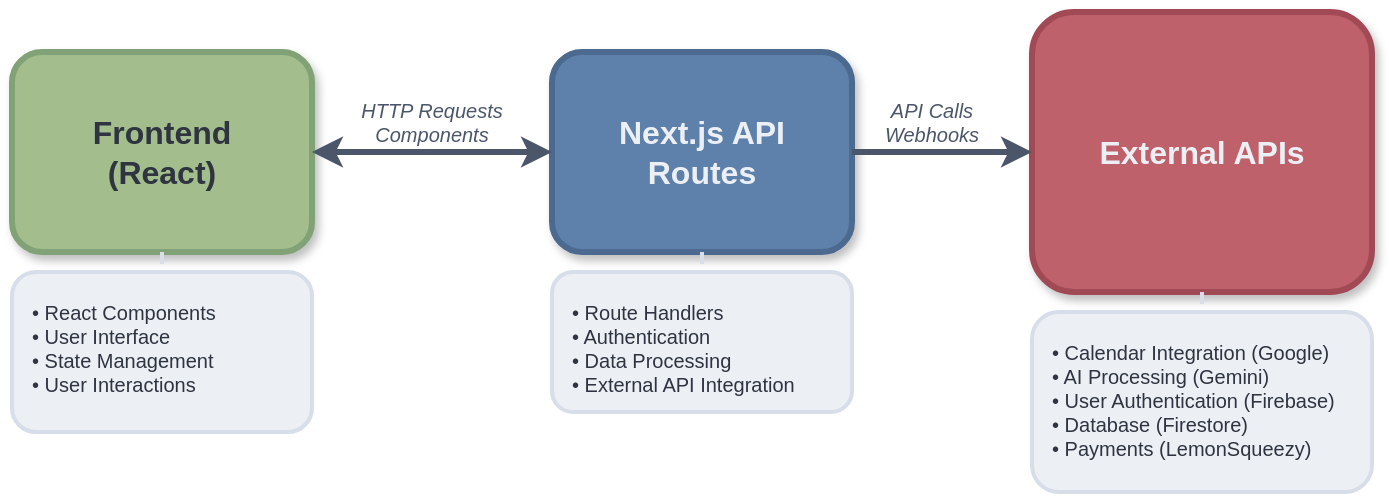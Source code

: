 <mxfile>
    <diagram id="caly-architecture" name="Caly Architecture">
        <mxGraphModel dx="870" dy="456" grid="1" gridSize="10" guides="1" tooltips="1" connect="1" arrows="1" fold="1" page="1" pageScale="1" pageWidth="1169" pageHeight="827" math="0" shadow="0">
            <root>
                <mxCell id="0"/>
                <mxCell id="1" parent="0"/>
                <mxCell id="frontend" value="Frontend&#xa;(React)" style="rounded=1;whiteSpace=wrap;html=1;fillColor=#A3BE8C;strokeColor=#81A176;strokeWidth=3;fontSize=16;fontStyle=1;fontColor=#2E3440;shadow=1;" parent="1" vertex="1">
                    <mxGeometry x="150" y="200" width="150" height="100" as="geometry"/>
                </mxCell>
                <mxCell id="api-routes" value="Next.js API&#xa;Routes" style="rounded=1;whiteSpace=wrap;html=1;fillColor=#5E81AC;strokeColor=#4C6A8F;strokeWidth=3;fontSize=16;fontStyle=1;fontColor=#ECEFF4;shadow=1;" parent="1" vertex="1">
                    <mxGeometry x="420" y="200" width="150" height="100" as="geometry"/>
                </mxCell>
                <mxCell id="external-apis-container" value="External APIs" style="rounded=1;whiteSpace=wrap;html=1;fillColor=#BF616A;strokeColor=#A14A56;strokeWidth=3;fontSize=16;fontStyle=1;fontColor=#ECEFF4;shadow=1;" parent="1" vertex="1">
                    <mxGeometry x="660" y="180" width="170" height="140" as="geometry"/>
                </mxCell>
                <mxCell id="arrow1" value="" style="endArrow=classic;startArrow=classic;html=1;rounded=0;strokeColor=#4C566A;strokeWidth=3;entryX=0;entryY=0.5;entryDx=0;entryDy=0;exitX=1;exitY=0.5;exitDx=0;exitDy=0;" parent="1" source="frontend" target="api-routes" edge="1">
                    <mxGeometry width="50" height="50" relative="1" as="geometry">
                        <mxPoint x="320" y="250" as="sourcePoint"/>
                        <mxPoint x="430" y="250" as="targetPoint"/>
                    </mxGeometry>
                </mxCell>
                <mxCell id="arrow2" value="" style="endArrow=classic;html=1;rounded=0;strokeColor=#4C566A;strokeWidth=3;entryX=0;entryY=0.5;entryDx=0;entryDy=0;exitX=1;exitY=0.5;exitDx=0;exitDy=0;" parent="1" source="api-routes" target="external-apis-container" edge="1">
                    <mxGeometry width="50" height="50" relative="1" as="geometry">
                        <mxPoint x="620" y="250" as="sourcePoint"/>
                        <mxPoint x="730" y="250" as="targetPoint"/>
                    </mxGeometry>
                </mxCell>
                <mxCell id="label1" value="HTTP Requests&#xa;Components" style="text;html=1;strokeColor=none;fillColor=none;align=center;verticalAlign=middle;whiteSpace=wrap;rounded=0;fontSize=10;fontColor=#4C566A;fontStyle=2;" parent="1" vertex="1">
                    <mxGeometry x="310" y="220" width="100" height="30" as="geometry"/>
                </mxCell>
                <mxCell id="label2" value="API Calls&#xa;Webhooks" style="text;html=1;strokeColor=none;fillColor=none;align=center;verticalAlign=middle;whiteSpace=wrap;rounded=0;fontSize=10;fontColor=#4C566A;fontStyle=2;" parent="1" vertex="1">
                    <mxGeometry x="570" y="220" width="80" height="30" as="geometry"/>
                </mxCell>
                <mxCell id="frontend-details" value="• React Components&#xa;• User Interface&#xa;• State Management&#xa;• User Interactions" style="rounded=1;whiteSpace=wrap;html=1;fillColor=#ECEFF4;strokeColor=#D8DEE9;strokeWidth=2;fontSize=10;fontColor=#2E3440;align=left;verticalAlign=top;spacingTop=8;spacingLeft=8;" parent="1" vertex="1">
                    <mxGeometry x="150" y="310" width="150" height="80" as="geometry"/>
                </mxCell>
                <mxCell id="api-details" value="• Route Handlers&#xa;• Authentication&#xa;• Data Processing&#xa;• External API Integration" style="rounded=1;whiteSpace=wrap;html=1;fillColor=#ECEFF4;strokeColor=#D8DEE9;strokeWidth=2;fontSize=10;fontColor=#2E3440;align=left;verticalAlign=top;spacingTop=8;spacingLeft=8;" parent="1" vertex="1">
                    <mxGeometry x="420" y="310" width="150" height="70" as="geometry"/>
                </mxCell>
                <mxCell id="external-details" value="• Calendar Integration (Google)&lt;br&gt;• AI Processing (Gemini)&lt;br&gt;• User Authentication (Firebase)&lt;br&gt;• Database (Firestore)&lt;br&gt;• Payments (LemonSqueezy)" style="rounded=1;whiteSpace=wrap;html=1;fillColor=#ECEFF4;strokeColor=#D8DEE9;strokeWidth=2;fontSize=10;fontColor=#2E3440;align=left;verticalAlign=top;spacingTop=8;spacingLeft=8;" parent="1" vertex="1">
                    <mxGeometry x="660" y="330" width="170" height="90" as="geometry"/>
                </mxCell>
                <mxCell id="connection1" value="" style="endArrow=none;dashed=1;html=1;rounded=0;strokeColor=#D8DEE9;strokeWidth=2;entryX=0.5;entryY=0;entryDx=0;entryDy=0;exitX=0.5;exitY=1;exitDx=0;exitDy=0;" parent="1" source="frontend" target="frontend-details" edge="1">
                    <mxGeometry width="50" height="50" relative="1" as="geometry">
                        <mxPoint x="225" y="310" as="sourcePoint"/>
                        <mxPoint x="225" y="320" as="targetPoint"/>
                    </mxGeometry>
                </mxCell>
                <mxCell id="connection2" value="" style="endArrow=none;dashed=1;html=1;rounded=0;strokeColor=#D8DEE9;strokeWidth=2;entryX=0.5;entryY=0;entryDx=0;entryDy=0;exitX=0.5;exitY=1;exitDx=0;exitDy=0;" parent="1" source="api-routes" target="api-details" edge="1">
                    <mxGeometry width="50" height="50" relative="1" as="geometry">
                        <mxPoint x="495" y="310" as="sourcePoint"/>
                        <mxPoint x="495" y="320" as="targetPoint"/>
                    </mxGeometry>
                </mxCell>
                <mxCell id="connection3" value="" style="endArrow=none;dashed=1;html=1;rounded=0;strokeColor=#D8DEE9;strokeWidth=2;entryX=0.5;entryY=0;entryDx=0;entryDy=0;exitX=0.5;exitY=1;exitDx=0;exitDy=0;" parent="1" source="external-apis-container" target="external-details" edge="1">
                    <mxGeometry width="50" height="50" relative="1" as="geometry">
                        <mxPoint x="850" y="360" as="sourcePoint"/>
                        <mxPoint x="850" y="370" as="targetPoint"/>
                    </mxGeometry>
                </mxCell>
            </root>
        </mxGraphModel>
    </diagram>
</mxfile>